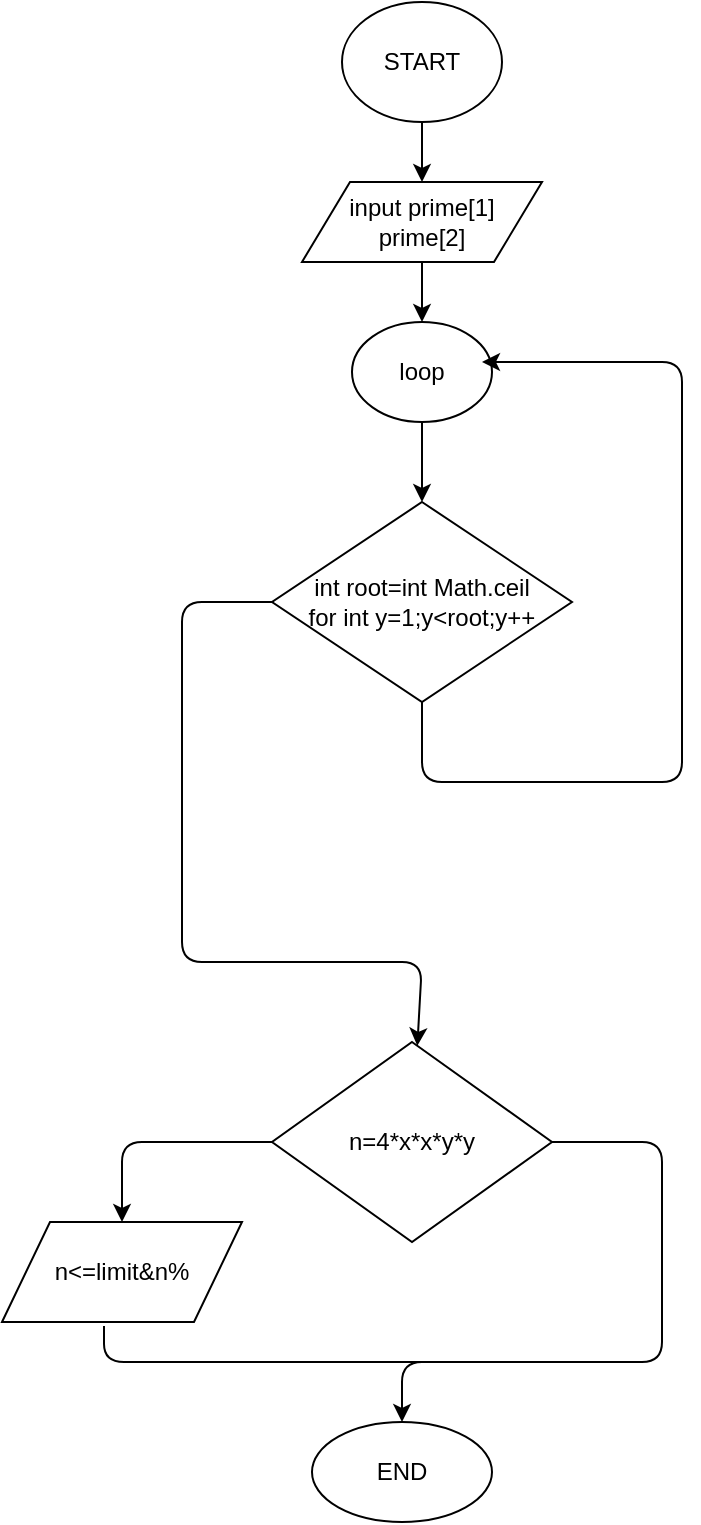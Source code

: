<mxfile version="13.0.3" type="device"><diagram id="VPE8eZvgYJoKibeni206" name="Halaman-1"><mxGraphModel dx="855" dy="494" grid="1" gridSize="10" guides="1" tooltips="1" connect="1" arrows="1" fold="1" page="1" pageScale="1" pageWidth="850" pageHeight="1100" math="0" shadow="0"><root><mxCell id="0"/><mxCell id="1" parent="0"/><mxCell id="WEUY6jwyzVzzBP5Tu8Em-1" value="START" style="ellipse;whiteSpace=wrap;html=1;" parent="1" vertex="1"><mxGeometry x="400" y="40" width="80" height="60" as="geometry"/></mxCell><mxCell id="WEUY6jwyzVzzBP5Tu8Em-2" value="" style="endArrow=classic;html=1;exitX=0.5;exitY=1;exitDx=0;exitDy=0;" parent="1" source="WEUY6jwyzVzzBP5Tu8Em-1" target="WEUY6jwyzVzzBP5Tu8Em-3" edge="1"><mxGeometry width="50" height="50" relative="1" as="geometry"><mxPoint x="400" y="280" as="sourcePoint"/><mxPoint x="440" y="140" as="targetPoint"/></mxGeometry></mxCell><mxCell id="WEUY6jwyzVzzBP5Tu8Em-3" value="input prime[1]&lt;br&gt;prime[2]" style="shape=parallelogram;perimeter=parallelogramPerimeter;whiteSpace=wrap;html=1;" parent="1" vertex="1"><mxGeometry x="380" y="130" width="120" height="40" as="geometry"/></mxCell><mxCell id="WEUY6jwyzVzzBP5Tu8Em-4" value="loop" style="ellipse;whiteSpace=wrap;html=1;" parent="1" vertex="1"><mxGeometry x="405" y="200" width="70" height="50" as="geometry"/></mxCell><mxCell id="WEUY6jwyzVzzBP5Tu8Em-5" value="" style="endArrow=classic;html=1;exitX=0.5;exitY=1;exitDx=0;exitDy=0;" parent="1" source="WEUY6jwyzVzzBP5Tu8Em-3" edge="1"><mxGeometry width="50" height="50" relative="1" as="geometry"><mxPoint x="440" y="180" as="sourcePoint"/><mxPoint x="440" y="200" as="targetPoint"/></mxGeometry></mxCell><mxCell id="WEUY6jwyzVzzBP5Tu8Em-6" value="" style="endArrow=classic;html=1;exitX=0.5;exitY=1;exitDx=0;exitDy=0;" parent="1" source="WEUY6jwyzVzzBP5Tu8Em-4" target="WEUY6jwyzVzzBP5Tu8Em-7" edge="1"><mxGeometry width="50" height="50" relative="1" as="geometry"><mxPoint x="440" y="340" as="sourcePoint"/><mxPoint x="440" y="290" as="targetPoint"/></mxGeometry></mxCell><mxCell id="WEUY6jwyzVzzBP5Tu8Em-7" value="int root=int Math.ceil&lt;br&gt;for int y=1;y&amp;lt;root;y++" style="rhombus;whiteSpace=wrap;html=1;" parent="1" vertex="1"><mxGeometry x="365" y="290" width="150" height="100" as="geometry"/></mxCell><mxCell id="Ou3PhKpT1W3idbQBkWKe-1" value="" style="endArrow=classic;html=1;exitX=0.5;exitY=1;exitDx=0;exitDy=0;" edge="1" parent="1" source="WEUY6jwyzVzzBP5Tu8Em-7"><mxGeometry width="50" height="50" relative="1" as="geometry"><mxPoint x="450" y="430" as="sourcePoint"/><mxPoint x="470" y="220" as="targetPoint"/><Array as="points"><mxPoint x="440" y="430"/><mxPoint x="570" y="430"/><mxPoint x="570" y="220"/></Array></mxGeometry></mxCell><mxCell id="Ou3PhKpT1W3idbQBkWKe-2" value="" style="endArrow=classic;html=1;exitX=0;exitY=0.5;exitDx=0;exitDy=0;" edge="1" parent="1" source="WEUY6jwyzVzzBP5Tu8Em-7" target="Ou3PhKpT1W3idbQBkWKe-3"><mxGeometry width="50" height="50" relative="1" as="geometry"><mxPoint x="360" y="340" as="sourcePoint"/><mxPoint x="440" y="550" as="targetPoint"/><Array as="points"><mxPoint x="320" y="340"/><mxPoint x="320" y="520"/><mxPoint x="440" y="520"/></Array></mxGeometry></mxCell><mxCell id="Ou3PhKpT1W3idbQBkWKe-3" value="n=4*x*x*y*y" style="rhombus;whiteSpace=wrap;html=1;" vertex="1" parent="1"><mxGeometry x="365" y="560" width="140" height="100" as="geometry"/></mxCell><mxCell id="Ou3PhKpT1W3idbQBkWKe-4" value="" style="endArrow=classic;html=1;" edge="1" parent="1"><mxGeometry width="50" height="50" relative="1" as="geometry"><mxPoint x="505" y="610" as="sourcePoint"/><mxPoint x="430" y="750" as="targetPoint"/><Array as="points"><mxPoint x="560" y="610"/><mxPoint x="560" y="720"/><mxPoint x="430" y="720"/></Array></mxGeometry></mxCell><mxCell id="Ou3PhKpT1W3idbQBkWKe-5" value="" style="endArrow=classic;html=1;exitX=0;exitY=0.5;exitDx=0;exitDy=0;" edge="1" parent="1" source="Ou3PhKpT1W3idbQBkWKe-3"><mxGeometry width="50" height="50" relative="1" as="geometry"><mxPoint x="300" y="575" as="sourcePoint"/><mxPoint x="290" y="650" as="targetPoint"/><Array as="points"><mxPoint x="290" y="610"/></Array></mxGeometry></mxCell><mxCell id="Ou3PhKpT1W3idbQBkWKe-6" value="n&amp;lt;=limit&amp;amp;n%" style="shape=parallelogram;perimeter=parallelogramPerimeter;whiteSpace=wrap;html=1;" vertex="1" parent="1"><mxGeometry x="230" y="650" width="120" height="50" as="geometry"/></mxCell><mxCell id="Ou3PhKpT1W3idbQBkWKe-7" value="" style="endArrow=none;html=1;exitX=0.425;exitY=1.04;exitDx=0;exitDy=0;exitPerimeter=0;" edge="1" parent="1" source="Ou3PhKpT1W3idbQBkWKe-6"><mxGeometry width="50" height="50" relative="1" as="geometry"><mxPoint x="400" y="800" as="sourcePoint"/><mxPoint x="440" y="720" as="targetPoint"/><Array as="points"><mxPoint x="281" y="720"/></Array></mxGeometry></mxCell><mxCell id="Ou3PhKpT1W3idbQBkWKe-8" value="END" style="ellipse;whiteSpace=wrap;html=1;" vertex="1" parent="1"><mxGeometry x="385" y="750" width="90" height="50" as="geometry"/></mxCell></root></mxGraphModel></diagram></mxfile>